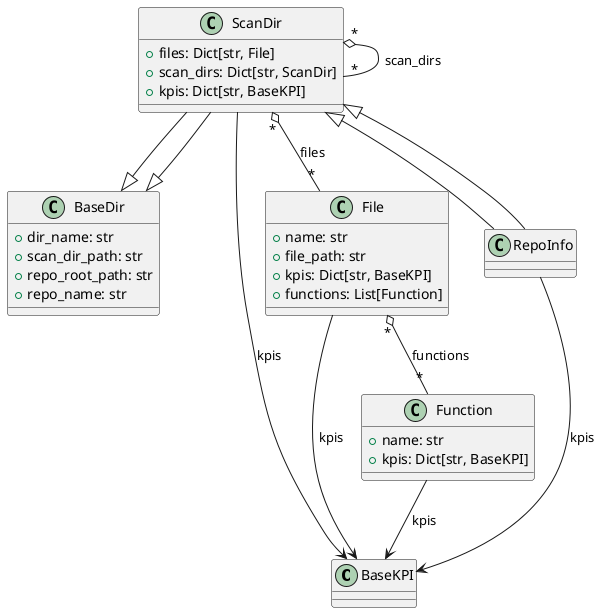 @startuml
' MetricMancer datamodell (2025-09-16)

class BaseKPI

class Function {
  +name: str
  +kpis: Dict[str, BaseKPI]
}

class File {
  +name: str
  +file_path: str
  +kpis: Dict[str, BaseKPI]
  +functions: List[Function]
}

class BaseDir {
  +dir_name: str
  +scan_dir_path: str
  +repo_root_path: str
  +repo_name: str
}

class ScanDir extends BaseDir {
  +files: Dict[str, File]
  +scan_dirs: Dict[str, ScanDir]
  +kpis: Dict[str, BaseKPI]
}

class RepoInfo extends ScanDir

RepoInfo --|> ScanDir
ScanDir --|> BaseDir
ScanDir "*" o-- "*" File : files
ScanDir "*" o-- "*" ScanDir : scan_dirs
File "*" o-- "*" Function : functions
File --> BaseKPI : kpis
ScanDir --> BaseKPI : kpis
RepoInfo --> BaseKPI : kpis
Function --> BaseKPI : kpis
@enduml
